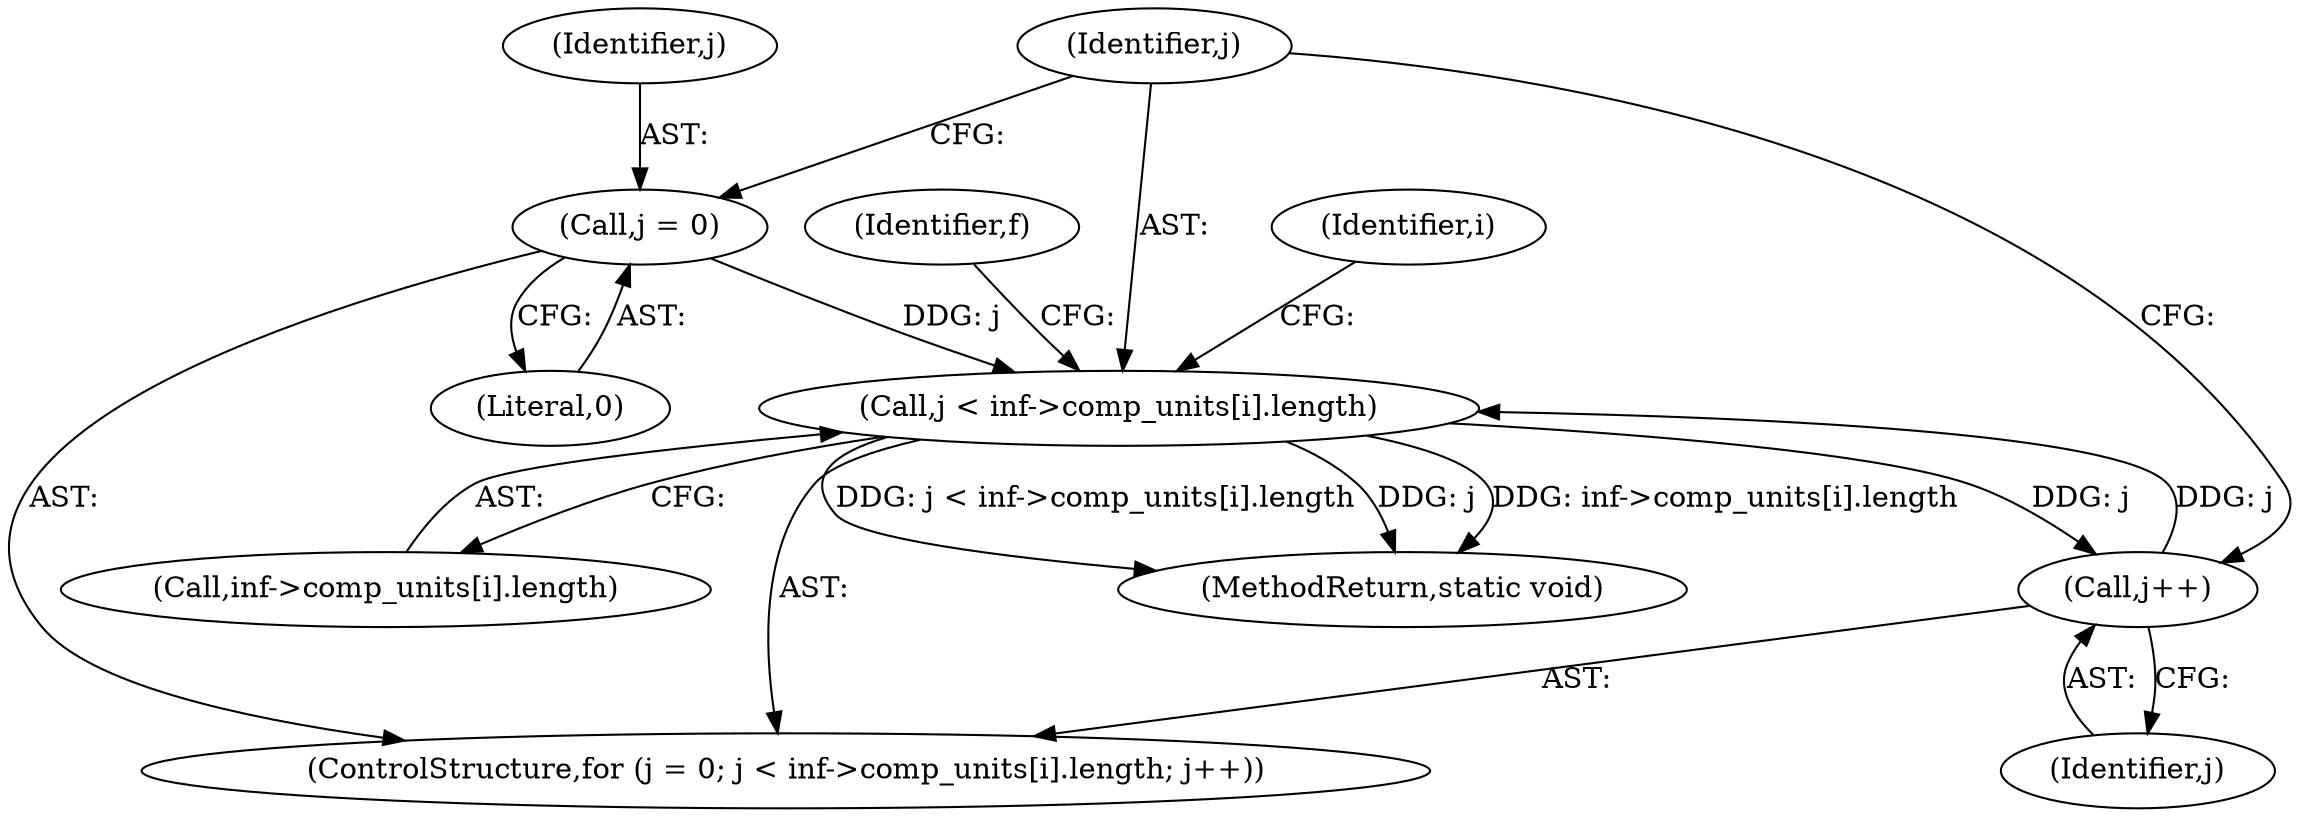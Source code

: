 digraph "0_radare2_2ca9ab45891b6ae8e32b6c28c81eebca059cbe5d@array" {
"1000200" [label="(Call,j < inf->comp_units[i].length)"];
"1000209" [label="(Call,j++)"];
"1000200" [label="(Call,j < inf->comp_units[i].length)"];
"1000197" [label="(Call,j = 0)"];
"1000127" [label="(Identifier,i)"];
"1000209" [label="(Call,j++)"];
"1000201" [label="(Identifier,j)"];
"1000210" [label="(Identifier,j)"];
"1000202" [label="(Call,inf->comp_units[i].length)"];
"1000200" [label="(Call,j < inf->comp_units[i].length)"];
"1000196" [label="(ControlStructure,for (j = 0; j < inf->comp_units[i].length; j++))"];
"1000213" [label="(Identifier,f)"];
"1000198" [label="(Identifier,j)"];
"1000338" [label="(MethodReturn,static void)"];
"1000199" [label="(Literal,0)"];
"1000197" [label="(Call,j = 0)"];
"1000200" -> "1000196"  [label="AST: "];
"1000200" -> "1000202"  [label="CFG: "];
"1000201" -> "1000200"  [label="AST: "];
"1000202" -> "1000200"  [label="AST: "];
"1000213" -> "1000200"  [label="CFG: "];
"1000127" -> "1000200"  [label="CFG: "];
"1000200" -> "1000338"  [label="DDG: j < inf->comp_units[i].length"];
"1000200" -> "1000338"  [label="DDG: j"];
"1000200" -> "1000338"  [label="DDG: inf->comp_units[i].length"];
"1000209" -> "1000200"  [label="DDG: j"];
"1000197" -> "1000200"  [label="DDG: j"];
"1000200" -> "1000209"  [label="DDG: j"];
"1000209" -> "1000196"  [label="AST: "];
"1000209" -> "1000210"  [label="CFG: "];
"1000210" -> "1000209"  [label="AST: "];
"1000201" -> "1000209"  [label="CFG: "];
"1000197" -> "1000196"  [label="AST: "];
"1000197" -> "1000199"  [label="CFG: "];
"1000198" -> "1000197"  [label="AST: "];
"1000199" -> "1000197"  [label="AST: "];
"1000201" -> "1000197"  [label="CFG: "];
}
